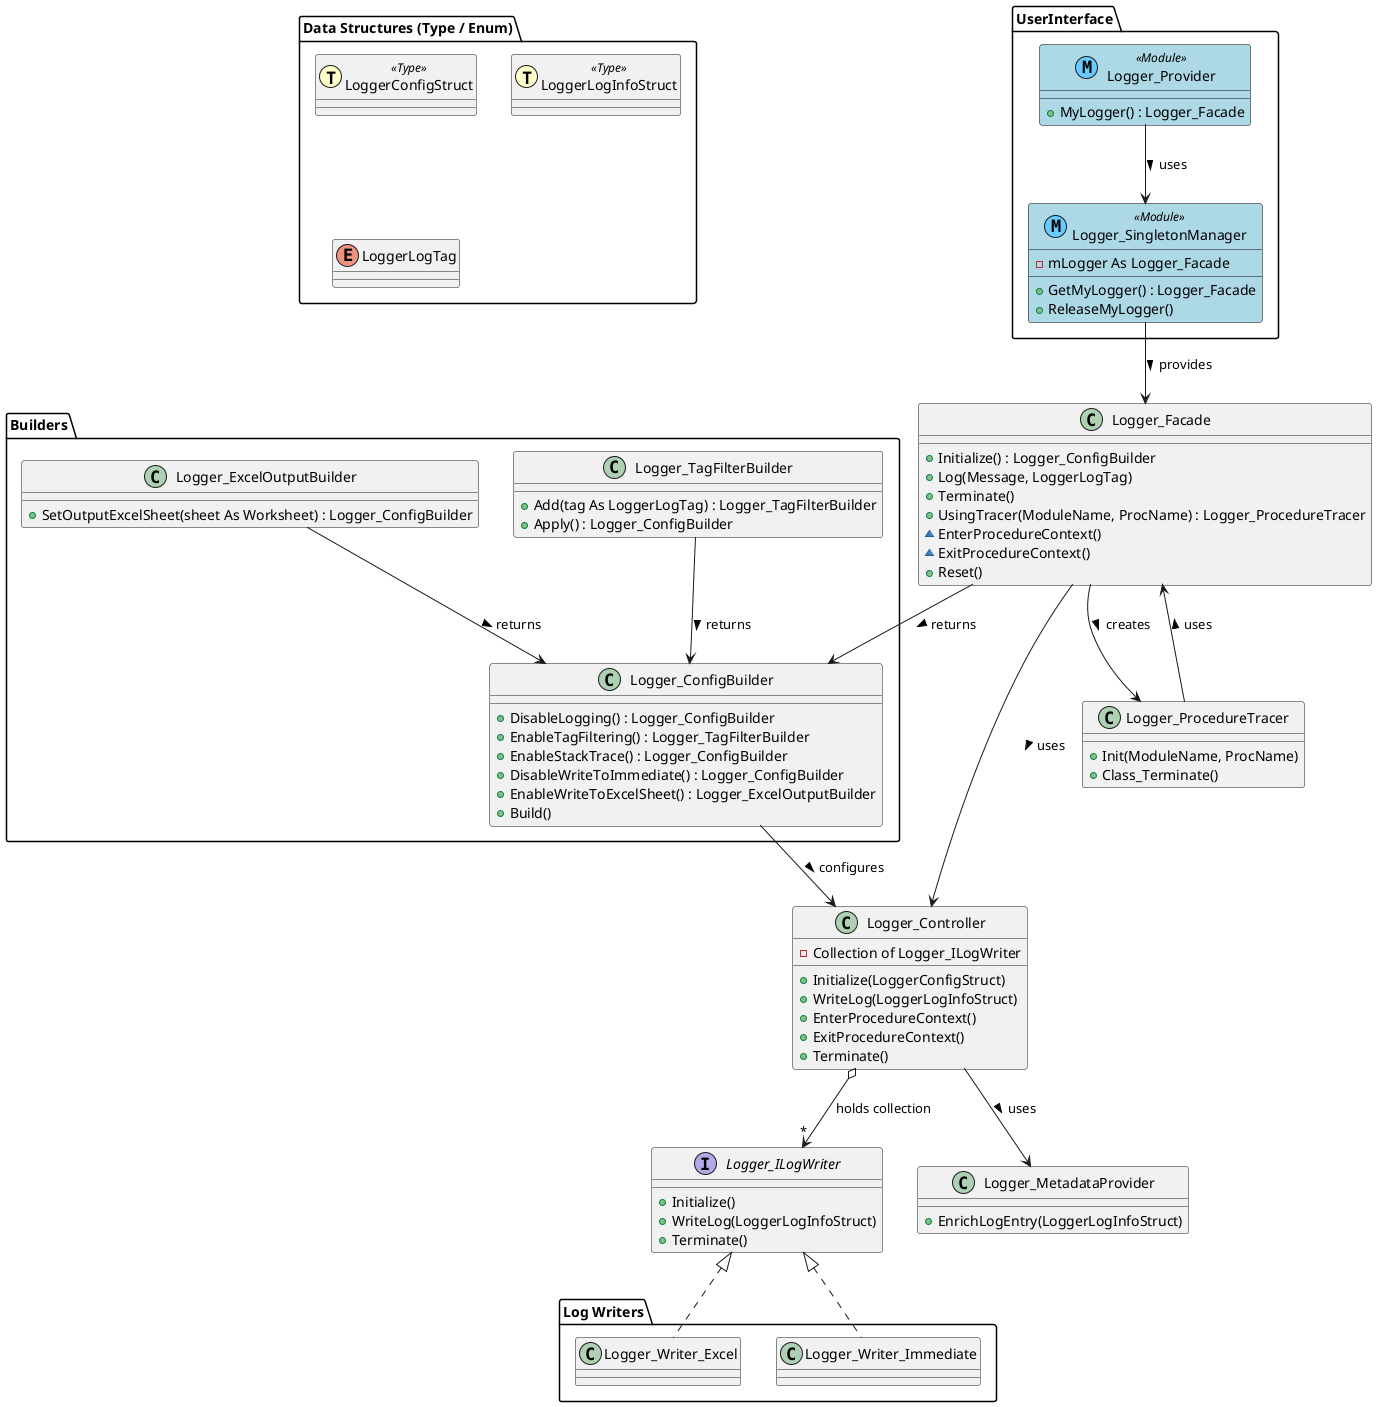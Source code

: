 @startuml クラス図
' Updated class diagram to match current code structure

package UserInterface {
    class Logger_Provider << (M,66CCFF) Module >> #LightBlue ##black {
        + MyLogger() : Logger_Facade
    }
    class Logger_SingletonManager << (M,66CCFF) Module >> #LightBlue ##black {
        - mLogger As Logger_Facade
        + GetMyLogger() : Logger_Facade
        + ReleaseMyLogger()
    }
}

class Logger_Facade {
    + Initialize() : Logger_ConfigBuilder
    + Log(Message, LoggerLogTag)
    + Terminate()
    + UsingTracer(ModuleName, ProcName) : Logger_ProcedureTracer
    ~ EnterProcedureContext()
    ~ ExitProcedureContext()
    + Reset()
}

class Logger_Controller {
    - Collection of Logger_ILogWriter
    + Initialize(LoggerConfigStruct)
    + WriteLog(LoggerLogInfoStruct)
    + EnterProcedureContext()
    + ExitProcedureContext()
    + Terminate()
}

interface Logger_ILogWriter {
    + Initialize()
    + WriteLog(LoggerLogInfoStruct)
    + Terminate()
}

class Logger_MetadataProvider {
    + EnrichLogEntry(LoggerLogInfoStruct)
}

class Logger_ProcedureTracer {
    + Init(ModuleName, ProcName)
    + Class_Terminate()
}

package Builders {
    class Logger_ConfigBuilder {
        + DisableLogging() : Logger_ConfigBuilder
        + EnableTagFiltering() : Logger_TagFilterBuilder
        + EnableStackTrace() : Logger_ConfigBuilder
        + DisableWriteToImmediate() : Logger_ConfigBuilder
        + EnableWriteToExcelSheet() : Logger_ExcelOutputBuilder
        + Build()
    }
    class Logger_TagFilterBuilder {
        + Add(tag As LoggerLogTag) : Logger_TagFilterBuilder
        + Apply() : Logger_ConfigBuilder
    }
    class Logger_ExcelOutputBuilder {
        + SetOutputExcelSheet(sheet As Worksheet) : Logger_ConfigBuilder
    }
}

package "Log Writers" {
    class Logger_Writer_Excel {
    }
    class Logger_Writer_Immediate {
    }
}

package "Data Structures (Type / Enum)" {
    struct LoggerConfigStruct << (T,FFFFCC) Type >>
    struct LoggerLogInfoStruct << (T,FFFFCC) Type >>
    enum LoggerLogTag
}

' --- Relationships ---
Logger_Provider --> Logger_SingletonManager : uses >
Logger_SingletonManager --> Logger_Facade : provides >
Logger_Facade --> Logger_Controller : uses >
Logger_Facade --> Logger_ProcedureTracer : creates >
Logger_Facade --> Logger_ConfigBuilder : returns >
Logger_Controller --> Logger_MetadataProvider : uses >
Logger_Controller o--> "*" Logger_ILogWriter : holds collection
Logger_ILogWriter <|.. Logger_Writer_Excel
Logger_ILogWriter <|.. Logger_Writer_Immediate
Logger_ConfigBuilder --> Logger_Controller : configures >
Logger_TagFilterBuilder --> Logger_ConfigBuilder : returns >
Logger_ExcelOutputBuilder --> Logger_ConfigBuilder : returns >
Logger_ProcedureTracer --> Logger_Facade : uses >

@enduml